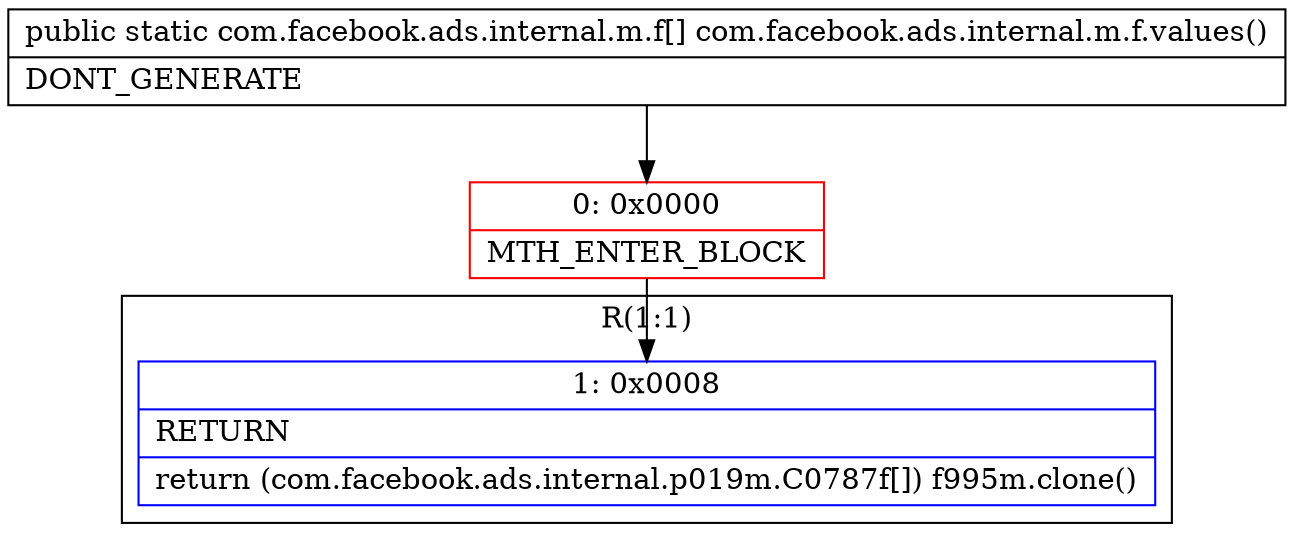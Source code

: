 digraph "CFG forcom.facebook.ads.internal.m.f.values()[Lcom\/facebook\/ads\/internal\/m\/f;" {
subgraph cluster_Region_1900137396 {
label = "R(1:1)";
node [shape=record,color=blue];
Node_1 [shape=record,label="{1\:\ 0x0008|RETURN\l|return (com.facebook.ads.internal.p019m.C0787f[]) f995m.clone()\l}"];
}
Node_0 [shape=record,color=red,label="{0\:\ 0x0000|MTH_ENTER_BLOCK\l}"];
MethodNode[shape=record,label="{public static com.facebook.ads.internal.m.f[] com.facebook.ads.internal.m.f.values()  | DONT_GENERATE\l}"];
MethodNode -> Node_0;
Node_0 -> Node_1;
}

